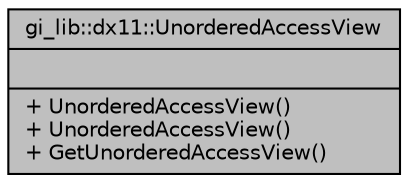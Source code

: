 digraph "gi_lib::dx11::UnorderedAccessView"
{
  edge [fontname="Helvetica",fontsize="10",labelfontname="Helvetica",labelfontsize="10"];
  node [fontname="Helvetica",fontsize="10",shape=record];
  Node1 [label="{gi_lib::dx11::UnorderedAccessView\n||+ UnorderedAccessView()\l+ UnorderedAccessView()\l+ GetUnorderedAccessView()\l}",height=0.2,width=0.4,color="black", fillcolor="grey75", style="filled", fontcolor="black"];
}
